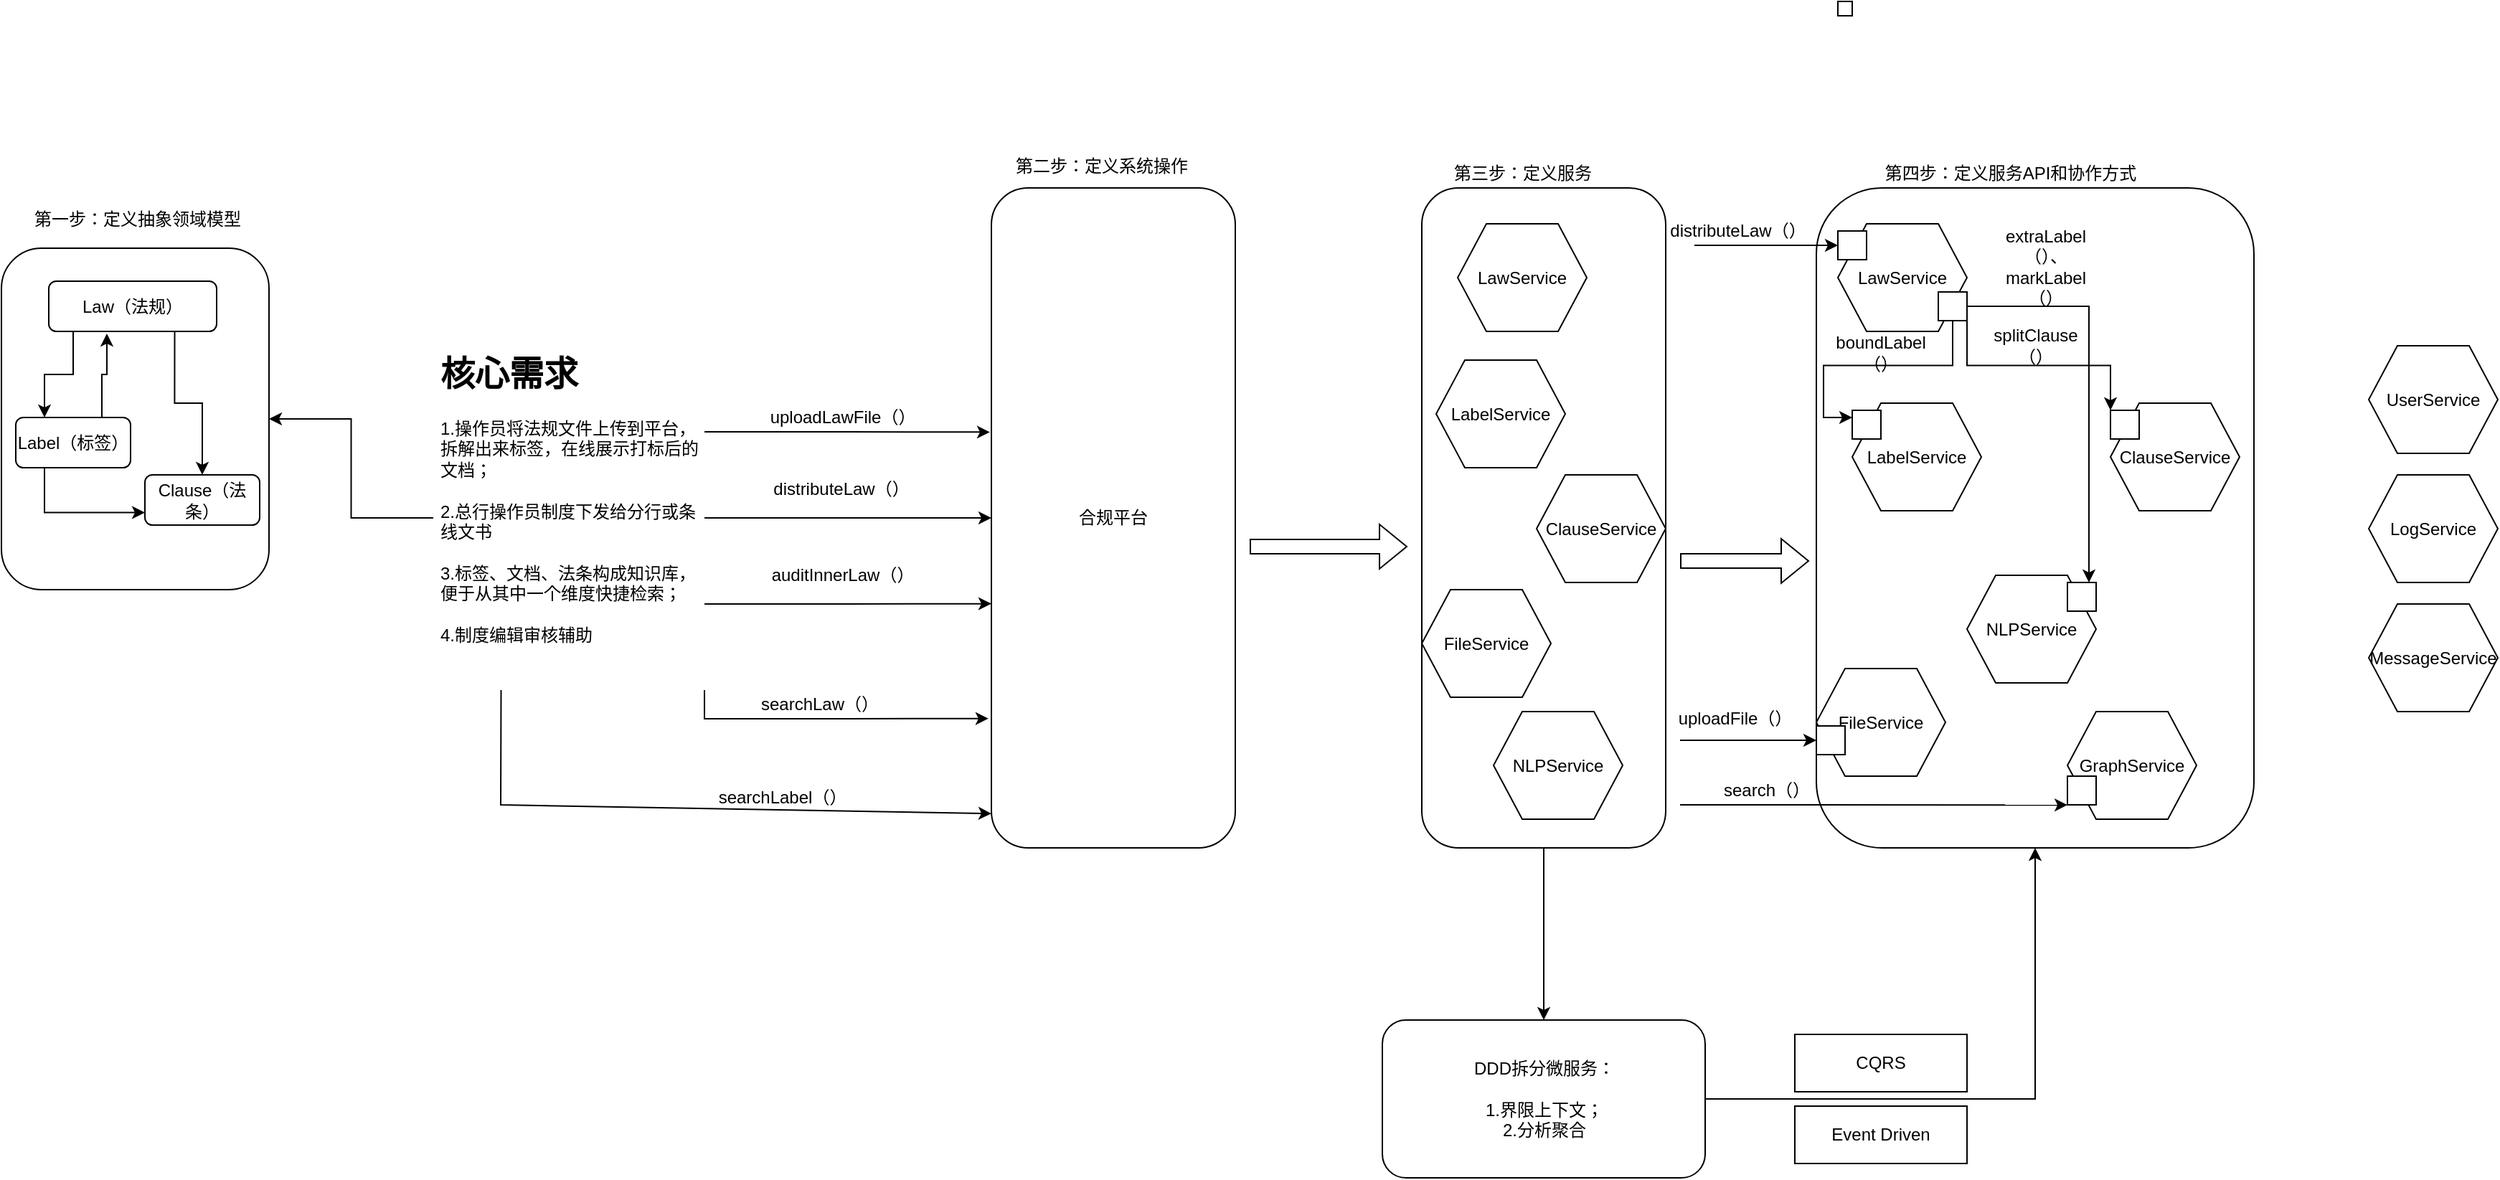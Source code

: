 <mxfile version="20.3.3" type="github">
  <diagram id="C5RBs43oDa-KdzZeNtuy" name="Page-1">
    <mxGraphModel dx="1845" dy="691" grid="1" gridSize="10" guides="1" tooltips="1" connect="1" arrows="1" fold="1" page="1" pageScale="1" pageWidth="827" pageHeight="1169" math="0" shadow="0">
      <root>
        <mxCell id="WIyWlLk6GJQsqaUBKTNV-0" />
        <mxCell id="WIyWlLk6GJQsqaUBKTNV-1" parent="WIyWlLk6GJQsqaUBKTNV-0" />
        <mxCell id="mUAAqYe-XiGOGHfr_KH4-2" value="" style="edgeStyle=orthogonalEdgeStyle;rounded=0;orthogonalLoop=1;jettySize=auto;html=1;" edge="1" parent="WIyWlLk6GJQsqaUBKTNV-1" source="mUAAqYe-XiGOGHfr_KH4-0" target="mUAAqYe-XiGOGHfr_KH4-1">
          <mxGeometry relative="1" as="geometry" />
        </mxCell>
        <mxCell id="mUAAqYe-XiGOGHfr_KH4-5" value="" style="edgeStyle=orthogonalEdgeStyle;rounded=0;orthogonalLoop=1;jettySize=auto;html=1;" edge="1" parent="WIyWlLk6GJQsqaUBKTNV-1" source="mUAAqYe-XiGOGHfr_KH4-0" target="mUAAqYe-XiGOGHfr_KH4-4">
          <mxGeometry relative="1" as="geometry" />
        </mxCell>
        <mxCell id="mUAAqYe-XiGOGHfr_KH4-8" style="edgeStyle=orthogonalEdgeStyle;rounded=0;orthogonalLoop=1;jettySize=auto;html=1;exitX=1;exitY=0.25;exitDx=0;exitDy=0;entryX=-0.006;entryY=0.37;entryDx=0;entryDy=0;entryPerimeter=0;" edge="1" parent="WIyWlLk6GJQsqaUBKTNV-1" source="mUAAqYe-XiGOGHfr_KH4-0" target="mUAAqYe-XiGOGHfr_KH4-1">
          <mxGeometry relative="1" as="geometry" />
        </mxCell>
        <mxCell id="mUAAqYe-XiGOGHfr_KH4-11" style="edgeStyle=orthogonalEdgeStyle;rounded=0;orthogonalLoop=1;jettySize=auto;html=1;exitX=1;exitY=0.75;exitDx=0;exitDy=0;entryX=0;entryY=0.63;entryDx=0;entryDy=0;entryPerimeter=0;" edge="1" parent="WIyWlLk6GJQsqaUBKTNV-1" source="mUAAqYe-XiGOGHfr_KH4-0" target="mUAAqYe-XiGOGHfr_KH4-1">
          <mxGeometry relative="1" as="geometry" />
        </mxCell>
        <mxCell id="mUAAqYe-XiGOGHfr_KH4-13" style="edgeStyle=orthogonalEdgeStyle;rounded=0;orthogonalLoop=1;jettySize=auto;html=1;exitX=1;exitY=1;exitDx=0;exitDy=0;entryX=-0.012;entryY=0.804;entryDx=0;entryDy=0;entryPerimeter=0;" edge="1" parent="WIyWlLk6GJQsqaUBKTNV-1" source="mUAAqYe-XiGOGHfr_KH4-0" target="mUAAqYe-XiGOGHfr_KH4-1">
          <mxGeometry relative="1" as="geometry" />
        </mxCell>
        <mxCell id="mUAAqYe-XiGOGHfr_KH4-0" value="&lt;h1&gt;核心需求&lt;/h1&gt;&lt;div&gt;1.操作员将法规文件上传到平台，拆解出来标签，在线展示打标后的文档；&lt;/div&gt;&lt;div&gt;&lt;br&gt;&lt;/div&gt;&lt;div&gt;2.总行操作员制度下发给分行或条线文书&lt;/div&gt;&lt;div&gt;&lt;br&gt;&lt;/div&gt;&lt;div&gt;3.标签、文档、法条构成知识库，便于从其中一个维度快捷检索；&lt;br&gt;&lt;br&gt;&lt;/div&gt;&lt;div&gt;4.制度编辑审核辅助&lt;/div&gt;" style="text;html=1;strokeColor=none;fillColor=none;spacing=5;spacingTop=-20;whiteSpace=wrap;overflow=hidden;rounded=0;" vertex="1" parent="WIyWlLk6GJQsqaUBKTNV-1">
          <mxGeometry x="131" y="570" width="189" height="240" as="geometry" />
        </mxCell>
        <mxCell id="mUAAqYe-XiGOGHfr_KH4-1" value="合规平台" style="rounded=1;whiteSpace=wrap;html=1;" vertex="1" parent="WIyWlLk6GJQsqaUBKTNV-1">
          <mxGeometry x="520" y="460" width="170" height="460" as="geometry" />
        </mxCell>
        <mxCell id="mUAAqYe-XiGOGHfr_KH4-3" value="第二步：定义系统操作" style="text;html=1;strokeColor=none;fillColor=none;align=center;verticalAlign=middle;whiteSpace=wrap;rounded=0;" vertex="1" parent="WIyWlLk6GJQsqaUBKTNV-1">
          <mxGeometry x="527" y="430" width="140" height="30" as="geometry" />
        </mxCell>
        <mxCell id="mUAAqYe-XiGOGHfr_KH4-4" value="" style="rounded=1;whiteSpace=wrap;html=1;" vertex="1" parent="WIyWlLk6GJQsqaUBKTNV-1">
          <mxGeometry x="-170" y="502" width="186.5" height="238" as="geometry" />
        </mxCell>
        <mxCell id="mUAAqYe-XiGOGHfr_KH4-6" value="第一步：定义抽象领域模型" style="text;html=1;strokeColor=none;fillColor=none;align=center;verticalAlign=middle;whiteSpace=wrap;rounded=0;" vertex="1" parent="WIyWlLk6GJQsqaUBKTNV-1">
          <mxGeometry x="-150" y="467" width="150" height="30" as="geometry" />
        </mxCell>
        <mxCell id="mUAAqYe-XiGOGHfr_KH4-9" value="uploadLawFile（）" style="text;html=1;align=center;verticalAlign=middle;resizable=0;points=[];autosize=1;strokeColor=none;fillColor=none;" vertex="1" parent="WIyWlLk6GJQsqaUBKTNV-1">
          <mxGeometry x="356" y="605" width="120" height="30" as="geometry" />
        </mxCell>
        <mxCell id="mUAAqYe-XiGOGHfr_KH4-10" value="distributeLaw（）" style="text;html=1;align=center;verticalAlign=middle;resizable=0;points=[];autosize=1;strokeColor=none;fillColor=none;" vertex="1" parent="WIyWlLk6GJQsqaUBKTNV-1">
          <mxGeometry x="355" y="655" width="120" height="30" as="geometry" />
        </mxCell>
        <mxCell id="mUAAqYe-XiGOGHfr_KH4-12" value="auditInnerLaw（）" style="text;html=1;align=center;verticalAlign=middle;resizable=0;points=[];autosize=1;strokeColor=none;fillColor=none;" vertex="1" parent="WIyWlLk6GJQsqaUBKTNV-1">
          <mxGeometry x="356" y="715" width="120" height="30" as="geometry" />
        </mxCell>
        <mxCell id="mUAAqYe-XiGOGHfr_KH4-14" value="searchLaw（）" style="text;html=1;align=center;verticalAlign=middle;resizable=0;points=[];autosize=1;strokeColor=none;fillColor=none;" vertex="1" parent="WIyWlLk6GJQsqaUBKTNV-1">
          <mxGeometry x="345" y="805" width="110" height="30" as="geometry" />
        </mxCell>
        <mxCell id="mUAAqYe-XiGOGHfr_KH4-16" value="" style="endArrow=classic;html=1;rounded=0;entryX=0;entryY=0.948;entryDx=0;entryDy=0;entryPerimeter=0;exitX=0.25;exitY=1;exitDx=0;exitDy=0;" edge="1" parent="WIyWlLk6GJQsqaUBKTNV-1" source="mUAAqYe-XiGOGHfr_KH4-0" target="mUAAqYe-XiGOGHfr_KH4-1">
          <mxGeometry width="50" height="50" relative="1" as="geometry">
            <mxPoint x="410" y="940" as="sourcePoint" />
            <mxPoint x="500" y="900" as="targetPoint" />
            <Array as="points">
              <mxPoint x="178" y="890" />
            </Array>
          </mxGeometry>
        </mxCell>
        <mxCell id="mUAAqYe-XiGOGHfr_KH4-17" value="searchLabel（）" style="text;html=1;align=center;verticalAlign=middle;resizable=0;points=[];autosize=1;strokeColor=none;fillColor=none;" vertex="1" parent="WIyWlLk6GJQsqaUBKTNV-1">
          <mxGeometry x="319" y="870" width="110" height="30" as="geometry" />
        </mxCell>
        <mxCell id="mUAAqYe-XiGOGHfr_KH4-21" style="edgeStyle=orthogonalEdgeStyle;rounded=0;orthogonalLoop=1;jettySize=auto;html=1;exitX=0.5;exitY=1;exitDx=0;exitDy=0;entryX=0.25;entryY=0;entryDx=0;entryDy=0;" edge="1" parent="WIyWlLk6GJQsqaUBKTNV-1" source="mUAAqYe-XiGOGHfr_KH4-18" target="mUAAqYe-XiGOGHfr_KH4-19">
          <mxGeometry relative="1" as="geometry">
            <Array as="points">
              <mxPoint x="-120" y="560" />
              <mxPoint x="-120" y="590" />
              <mxPoint x="-140" y="590" />
            </Array>
          </mxGeometry>
        </mxCell>
        <mxCell id="mUAAqYe-XiGOGHfr_KH4-22" style="edgeStyle=orthogonalEdgeStyle;rounded=0;orthogonalLoop=1;jettySize=auto;html=1;exitX=0.75;exitY=1;exitDx=0;exitDy=0;" edge="1" parent="WIyWlLk6GJQsqaUBKTNV-1" source="mUAAqYe-XiGOGHfr_KH4-18" target="mUAAqYe-XiGOGHfr_KH4-20">
          <mxGeometry relative="1" as="geometry" />
        </mxCell>
        <mxCell id="mUAAqYe-XiGOGHfr_KH4-18" value="Law（法规）" style="rounded=1;whiteSpace=wrap;html=1;" vertex="1" parent="WIyWlLk6GJQsqaUBKTNV-1">
          <mxGeometry x="-137" y="525" width="117" height="35" as="geometry" />
        </mxCell>
        <mxCell id="mUAAqYe-XiGOGHfr_KH4-23" style="edgeStyle=orthogonalEdgeStyle;rounded=0;orthogonalLoop=1;jettySize=auto;html=1;exitX=0.25;exitY=1;exitDx=0;exitDy=0;entryX=0;entryY=0.75;entryDx=0;entryDy=0;" edge="1" parent="WIyWlLk6GJQsqaUBKTNV-1" source="mUAAqYe-XiGOGHfr_KH4-19" target="mUAAqYe-XiGOGHfr_KH4-20">
          <mxGeometry relative="1" as="geometry" />
        </mxCell>
        <mxCell id="mUAAqYe-XiGOGHfr_KH4-78" style="edgeStyle=orthogonalEdgeStyle;rounded=0;orthogonalLoop=1;jettySize=auto;html=1;exitX=0.75;exitY=0;exitDx=0;exitDy=0;entryX=0.346;entryY=1.043;entryDx=0;entryDy=0;entryPerimeter=0;" edge="1" parent="WIyWlLk6GJQsqaUBKTNV-1" source="mUAAqYe-XiGOGHfr_KH4-19" target="mUAAqYe-XiGOGHfr_KH4-18">
          <mxGeometry relative="1" as="geometry" />
        </mxCell>
        <mxCell id="mUAAqYe-XiGOGHfr_KH4-19" value="Label（标签）" style="rounded=1;whiteSpace=wrap;html=1;" vertex="1" parent="WIyWlLk6GJQsqaUBKTNV-1">
          <mxGeometry x="-160" y="620" width="80" height="35" as="geometry" />
        </mxCell>
        <mxCell id="mUAAqYe-XiGOGHfr_KH4-20" value="Clause（法条）" style="rounded=1;whiteSpace=wrap;html=1;" vertex="1" parent="WIyWlLk6GJQsqaUBKTNV-1">
          <mxGeometry x="-70" y="660" width="80" height="35" as="geometry" />
        </mxCell>
        <mxCell id="mUAAqYe-XiGOGHfr_KH4-70" value="" style="edgeStyle=orthogonalEdgeStyle;rounded=0;orthogonalLoop=1;jettySize=auto;html=1;" edge="1" parent="WIyWlLk6GJQsqaUBKTNV-1" source="mUAAqYe-XiGOGHfr_KH4-24" target="mUAAqYe-XiGOGHfr_KH4-69">
          <mxGeometry relative="1" as="geometry" />
        </mxCell>
        <mxCell id="mUAAqYe-XiGOGHfr_KH4-24" value="" style="rounded=1;whiteSpace=wrap;html=1;" vertex="1" parent="WIyWlLk6GJQsqaUBKTNV-1">
          <mxGeometry x="820" y="460" width="170" height="460" as="geometry" />
        </mxCell>
        <mxCell id="mUAAqYe-XiGOGHfr_KH4-25" value="第三步：定义服务" style="text;html=1;align=center;verticalAlign=middle;resizable=0;points=[];autosize=1;strokeColor=none;fillColor=none;" vertex="1" parent="WIyWlLk6GJQsqaUBKTNV-1">
          <mxGeometry x="830" y="435" width="120" height="30" as="geometry" />
        </mxCell>
        <mxCell id="mUAAqYe-XiGOGHfr_KH4-27" value="LawService" style="shape=hexagon;perimeter=hexagonPerimeter2;whiteSpace=wrap;html=1;fixedSize=1;" vertex="1" parent="WIyWlLk6GJQsqaUBKTNV-1">
          <mxGeometry x="845" y="485" width="90" height="75" as="geometry" />
        </mxCell>
        <mxCell id="mUAAqYe-XiGOGHfr_KH4-28" value="LabelService" style="shape=hexagon;perimeter=hexagonPerimeter2;whiteSpace=wrap;html=1;fixedSize=1;" vertex="1" parent="WIyWlLk6GJQsqaUBKTNV-1">
          <mxGeometry x="830" y="580" width="90" height="75" as="geometry" />
        </mxCell>
        <mxCell id="mUAAqYe-XiGOGHfr_KH4-29" value="ClauseService" style="shape=hexagon;perimeter=hexagonPerimeter2;whiteSpace=wrap;html=1;fixedSize=1;" vertex="1" parent="WIyWlLk6GJQsqaUBKTNV-1">
          <mxGeometry x="900" y="660" width="90" height="75" as="geometry" />
        </mxCell>
        <mxCell id="mUAAqYe-XiGOGHfr_KH4-30" value="FileService" style="shape=hexagon;perimeter=hexagonPerimeter2;whiteSpace=wrap;html=1;fixedSize=1;" vertex="1" parent="WIyWlLk6GJQsqaUBKTNV-1">
          <mxGeometry x="820" y="740" width="90" height="75" as="geometry" />
        </mxCell>
        <mxCell id="mUAAqYe-XiGOGHfr_KH4-31" value="NLPService" style="shape=hexagon;perimeter=hexagonPerimeter2;whiteSpace=wrap;html=1;fixedSize=1;" vertex="1" parent="WIyWlLk6GJQsqaUBKTNV-1">
          <mxGeometry x="870" y="825" width="90" height="75" as="geometry" />
        </mxCell>
        <mxCell id="mUAAqYe-XiGOGHfr_KH4-32" value="" style="shape=flexArrow;endArrow=classic;html=1;rounded=0;" edge="1" parent="WIyWlLk6GJQsqaUBKTNV-1">
          <mxGeometry width="50" height="50" relative="1" as="geometry">
            <mxPoint x="700" y="710" as="sourcePoint" />
            <mxPoint x="810" y="710" as="targetPoint" />
          </mxGeometry>
        </mxCell>
        <mxCell id="mUAAqYe-XiGOGHfr_KH4-33" value="" style="rounded=1;whiteSpace=wrap;html=1;" vertex="1" parent="WIyWlLk6GJQsqaUBKTNV-1">
          <mxGeometry x="1095" y="460" width="305" height="460" as="geometry" />
        </mxCell>
        <mxCell id="mUAAqYe-XiGOGHfr_KH4-35" value="第四步：定义服务API和协作方式" style="text;html=1;align=center;verticalAlign=middle;resizable=0;points=[];autosize=1;strokeColor=none;fillColor=none;" vertex="1" parent="WIyWlLk6GJQsqaUBKTNV-1">
          <mxGeometry x="1130" y="435" width="200" height="30" as="geometry" />
        </mxCell>
        <mxCell id="mUAAqYe-XiGOGHfr_KH4-36" value="LawService" style="shape=hexagon;perimeter=hexagonPerimeter2;whiteSpace=wrap;html=1;fixedSize=1;" vertex="1" parent="WIyWlLk6GJQsqaUBKTNV-1">
          <mxGeometry x="1110" y="485" width="90" height="75" as="geometry" />
        </mxCell>
        <mxCell id="mUAAqYe-XiGOGHfr_KH4-37" value="" style="whiteSpace=wrap;html=1;aspect=fixed;" vertex="1" parent="WIyWlLk6GJQsqaUBKTNV-1">
          <mxGeometry x="1110" y="330" width="10" height="10" as="geometry" />
        </mxCell>
        <mxCell id="mUAAqYe-XiGOGHfr_KH4-38" value="" style="whiteSpace=wrap;html=1;aspect=fixed;" vertex="1" parent="WIyWlLk6GJQsqaUBKTNV-1">
          <mxGeometry x="1110" y="490" width="20" height="20" as="geometry" />
        </mxCell>
        <mxCell id="mUAAqYe-XiGOGHfr_KH4-40" value="" style="endArrow=classic;html=1;rounded=0;entryX=0;entryY=0.5;entryDx=0;entryDy=0;" edge="1" parent="WIyWlLk6GJQsqaUBKTNV-1" target="mUAAqYe-XiGOGHfr_KH4-38">
          <mxGeometry width="50" height="50" relative="1" as="geometry">
            <mxPoint x="1010" y="500" as="sourcePoint" />
            <mxPoint x="1070" y="480" as="targetPoint" />
          </mxGeometry>
        </mxCell>
        <mxCell id="mUAAqYe-XiGOGHfr_KH4-41" value="distributeLaw（）" style="text;html=1;align=center;verticalAlign=middle;resizable=0;points=[];autosize=1;strokeColor=none;fillColor=none;" vertex="1" parent="WIyWlLk6GJQsqaUBKTNV-1">
          <mxGeometry x="980" y="475" width="120" height="30" as="geometry" />
        </mxCell>
        <mxCell id="mUAAqYe-XiGOGHfr_KH4-42" value="LabelService" style="shape=hexagon;perimeter=hexagonPerimeter2;whiteSpace=wrap;html=1;fixedSize=1;" vertex="1" parent="WIyWlLk6GJQsqaUBKTNV-1">
          <mxGeometry x="1120" y="610" width="90" height="75" as="geometry" />
        </mxCell>
        <mxCell id="mUAAqYe-XiGOGHfr_KH4-44" value="ClauseService" style="shape=hexagon;perimeter=hexagonPerimeter2;whiteSpace=wrap;html=1;fixedSize=1;" vertex="1" parent="WIyWlLk6GJQsqaUBKTNV-1">
          <mxGeometry x="1300" y="610" width="90" height="75" as="geometry" />
        </mxCell>
        <mxCell id="mUAAqYe-XiGOGHfr_KH4-45" value="" style="whiteSpace=wrap;html=1;aspect=fixed;" vertex="1" parent="WIyWlLk6GJQsqaUBKTNV-1">
          <mxGeometry x="1120" y="615" width="20" height="20" as="geometry" />
        </mxCell>
        <mxCell id="mUAAqYe-XiGOGHfr_KH4-46" value="" style="whiteSpace=wrap;html=1;aspect=fixed;" vertex="1" parent="WIyWlLk6GJQsqaUBKTNV-1">
          <mxGeometry x="1300" y="615" width="20" height="20" as="geometry" />
        </mxCell>
        <mxCell id="mUAAqYe-XiGOGHfr_KH4-49" style="edgeStyle=orthogonalEdgeStyle;rounded=0;orthogonalLoop=1;jettySize=auto;html=1;exitX=0.5;exitY=1;exitDx=0;exitDy=0;entryX=0;entryY=0.25;entryDx=0;entryDy=0;" edge="1" parent="WIyWlLk6GJQsqaUBKTNV-1" source="mUAAqYe-XiGOGHfr_KH4-48" target="mUAAqYe-XiGOGHfr_KH4-45">
          <mxGeometry relative="1" as="geometry" />
        </mxCell>
        <mxCell id="mUAAqYe-XiGOGHfr_KH4-50" style="edgeStyle=orthogonalEdgeStyle;rounded=0;orthogonalLoop=1;jettySize=auto;html=1;exitX=1;exitY=1;exitDx=0;exitDy=0;entryX=0;entryY=0;entryDx=0;entryDy=0;" edge="1" parent="WIyWlLk6GJQsqaUBKTNV-1" source="mUAAqYe-XiGOGHfr_KH4-48" target="mUAAqYe-XiGOGHfr_KH4-46">
          <mxGeometry relative="1" as="geometry" />
        </mxCell>
        <mxCell id="mUAAqYe-XiGOGHfr_KH4-58" style="edgeStyle=orthogonalEdgeStyle;rounded=0;orthogonalLoop=1;jettySize=auto;html=1;exitX=1;exitY=0.5;exitDx=0;exitDy=0;entryX=0.75;entryY=0;entryDx=0;entryDy=0;" edge="1" parent="WIyWlLk6GJQsqaUBKTNV-1" source="mUAAqYe-XiGOGHfr_KH4-48" target="mUAAqYe-XiGOGHfr_KH4-56">
          <mxGeometry relative="1" as="geometry" />
        </mxCell>
        <mxCell id="mUAAqYe-XiGOGHfr_KH4-48" value="" style="whiteSpace=wrap;html=1;aspect=fixed;" vertex="1" parent="WIyWlLk6GJQsqaUBKTNV-1">
          <mxGeometry x="1180" y="532.5" width="20" height="20" as="geometry" />
        </mxCell>
        <mxCell id="mUAAqYe-XiGOGHfr_KH4-52" value="splitClause（）" style="text;html=1;strokeColor=none;fillColor=none;align=center;verticalAlign=middle;whiteSpace=wrap;rounded=0;" vertex="1" parent="WIyWlLk6GJQsqaUBKTNV-1">
          <mxGeometry x="1218" y="555" width="60" height="30" as="geometry" />
        </mxCell>
        <mxCell id="mUAAqYe-XiGOGHfr_KH4-53" value="boundLabel（）" style="text;html=1;strokeColor=none;fillColor=none;align=center;verticalAlign=middle;whiteSpace=wrap;rounded=0;" vertex="1" parent="WIyWlLk6GJQsqaUBKTNV-1">
          <mxGeometry x="1110" y="560" width="60" height="30" as="geometry" />
        </mxCell>
        <mxCell id="mUAAqYe-XiGOGHfr_KH4-54" value="NLPService" style="shape=hexagon;perimeter=hexagonPerimeter2;whiteSpace=wrap;html=1;fixedSize=1;" vertex="1" parent="WIyWlLk6GJQsqaUBKTNV-1">
          <mxGeometry x="1200" y="730" width="90" height="75" as="geometry" />
        </mxCell>
        <mxCell id="mUAAqYe-XiGOGHfr_KH4-56" value="" style="whiteSpace=wrap;html=1;aspect=fixed;" vertex="1" parent="WIyWlLk6GJQsqaUBKTNV-1">
          <mxGeometry x="1270" y="735" width="20" height="20" as="geometry" />
        </mxCell>
        <mxCell id="mUAAqYe-XiGOGHfr_KH4-59" value="extraLabel（）、markLabel（）" style="text;html=1;strokeColor=none;fillColor=none;align=center;verticalAlign=middle;whiteSpace=wrap;rounded=0;" vertex="1" parent="WIyWlLk6GJQsqaUBKTNV-1">
          <mxGeometry x="1220" y="490" width="70" height="50" as="geometry" />
        </mxCell>
        <mxCell id="mUAAqYe-XiGOGHfr_KH4-60" value="FileService" style="shape=hexagon;perimeter=hexagonPerimeter2;whiteSpace=wrap;html=1;fixedSize=1;" vertex="1" parent="WIyWlLk6GJQsqaUBKTNV-1">
          <mxGeometry x="1095" y="795" width="90" height="75" as="geometry" />
        </mxCell>
        <mxCell id="mUAAqYe-XiGOGHfr_KH4-61" value="" style="whiteSpace=wrap;html=1;aspect=fixed;" vertex="1" parent="WIyWlLk6GJQsqaUBKTNV-1">
          <mxGeometry x="1095" y="835" width="20" height="20" as="geometry" />
        </mxCell>
        <mxCell id="mUAAqYe-XiGOGHfr_KH4-62" value="" style="shape=flexArrow;endArrow=classic;html=1;rounded=0;" edge="1" parent="WIyWlLk6GJQsqaUBKTNV-1">
          <mxGeometry width="50" height="50" relative="1" as="geometry">
            <mxPoint x="1000" y="720" as="sourcePoint" />
            <mxPoint x="1090" y="720" as="targetPoint" />
          </mxGeometry>
        </mxCell>
        <mxCell id="mUAAqYe-XiGOGHfr_KH4-63" value="" style="endArrow=classic;html=1;rounded=0;entryX=0;entryY=0.5;entryDx=0;entryDy=0;" edge="1" parent="WIyWlLk6GJQsqaUBKTNV-1" target="mUAAqYe-XiGOGHfr_KH4-61">
          <mxGeometry width="50" height="50" relative="1" as="geometry">
            <mxPoint x="1000" y="845" as="sourcePoint" />
            <mxPoint x="1080" y="840" as="targetPoint" />
          </mxGeometry>
        </mxCell>
        <mxCell id="mUAAqYe-XiGOGHfr_KH4-64" value="uploadFile（）" style="text;html=1;align=center;verticalAlign=middle;resizable=0;points=[];autosize=1;strokeColor=none;fillColor=none;" vertex="1" parent="WIyWlLk6GJQsqaUBKTNV-1">
          <mxGeometry x="988" y="815" width="100" height="30" as="geometry" />
        </mxCell>
        <mxCell id="mUAAqYe-XiGOGHfr_KH4-65" value="GraphService" style="shape=hexagon;perimeter=hexagonPerimeter2;whiteSpace=wrap;html=1;fixedSize=1;" vertex="1" parent="WIyWlLk6GJQsqaUBKTNV-1">
          <mxGeometry x="1270" y="825" width="90" height="75" as="geometry" />
        </mxCell>
        <mxCell id="mUAAqYe-XiGOGHfr_KH4-66" value="" style="whiteSpace=wrap;html=1;aspect=fixed;" vertex="1" parent="WIyWlLk6GJQsqaUBKTNV-1">
          <mxGeometry x="1270" y="870" width="20" height="20" as="geometry" />
        </mxCell>
        <mxCell id="mUAAqYe-XiGOGHfr_KH4-67" value="" style="endArrow=classic;html=1;rounded=0;entryX=0.574;entryY=0.935;entryDx=0;entryDy=0;entryPerimeter=0;" edge="1" parent="WIyWlLk6GJQsqaUBKTNV-1" target="mUAAqYe-XiGOGHfr_KH4-33">
          <mxGeometry width="50" height="50" relative="1" as="geometry">
            <mxPoint x="1000" y="890" as="sourcePoint" />
            <mxPoint x="1060" y="890" as="targetPoint" />
          </mxGeometry>
        </mxCell>
        <mxCell id="mUAAqYe-XiGOGHfr_KH4-68" value="search（）" style="text;html=1;align=center;verticalAlign=middle;resizable=0;points=[];autosize=1;strokeColor=none;fillColor=none;" vertex="1" parent="WIyWlLk6GJQsqaUBKTNV-1">
          <mxGeometry x="1020" y="865" width="80" height="30" as="geometry" />
        </mxCell>
        <mxCell id="mUAAqYe-XiGOGHfr_KH4-74" style="edgeStyle=orthogonalEdgeStyle;rounded=0;orthogonalLoop=1;jettySize=auto;html=1;exitX=1;exitY=0.5;exitDx=0;exitDy=0;entryX=0.5;entryY=1;entryDx=0;entryDy=0;" edge="1" parent="WIyWlLk6GJQsqaUBKTNV-1" source="mUAAqYe-XiGOGHfr_KH4-69" target="mUAAqYe-XiGOGHfr_KH4-33">
          <mxGeometry relative="1" as="geometry" />
        </mxCell>
        <mxCell id="mUAAqYe-XiGOGHfr_KH4-69" value="DDD拆分微服务：&lt;br&gt;&lt;br&gt;1.界限上下文；&lt;br&gt;2.分析聚合" style="whiteSpace=wrap;html=1;rounded=1;" vertex="1" parent="WIyWlLk6GJQsqaUBKTNV-1">
          <mxGeometry x="792.5" y="1040" width="225" height="110" as="geometry" />
        </mxCell>
        <mxCell id="mUAAqYe-XiGOGHfr_KH4-71" value="UserService" style="shape=hexagon;perimeter=hexagonPerimeter2;whiteSpace=wrap;html=1;fixedSize=1;" vertex="1" parent="WIyWlLk6GJQsqaUBKTNV-1">
          <mxGeometry x="1480" y="570" width="90" height="75" as="geometry" />
        </mxCell>
        <mxCell id="mUAAqYe-XiGOGHfr_KH4-72" value="LogService" style="shape=hexagon;perimeter=hexagonPerimeter2;whiteSpace=wrap;html=1;fixedSize=1;" vertex="1" parent="WIyWlLk6GJQsqaUBKTNV-1">
          <mxGeometry x="1480" y="660" width="90" height="75" as="geometry" />
        </mxCell>
        <mxCell id="mUAAqYe-XiGOGHfr_KH4-73" value="MessageService" style="shape=hexagon;perimeter=hexagonPerimeter2;whiteSpace=wrap;html=1;fixedSize=1;" vertex="1" parent="WIyWlLk6GJQsqaUBKTNV-1">
          <mxGeometry x="1480" y="750" width="90" height="75" as="geometry" />
        </mxCell>
        <mxCell id="mUAAqYe-XiGOGHfr_KH4-75" value="CQRS" style="whiteSpace=wrap;html=1;" vertex="1" parent="WIyWlLk6GJQsqaUBKTNV-1">
          <mxGeometry x="1080" y="1050" width="120" height="40" as="geometry" />
        </mxCell>
        <mxCell id="mUAAqYe-XiGOGHfr_KH4-76" value="Event Driven" style="whiteSpace=wrap;html=1;" vertex="1" parent="WIyWlLk6GJQsqaUBKTNV-1">
          <mxGeometry x="1080" y="1100" width="120" height="40" as="geometry" />
        </mxCell>
      </root>
    </mxGraphModel>
  </diagram>
</mxfile>
